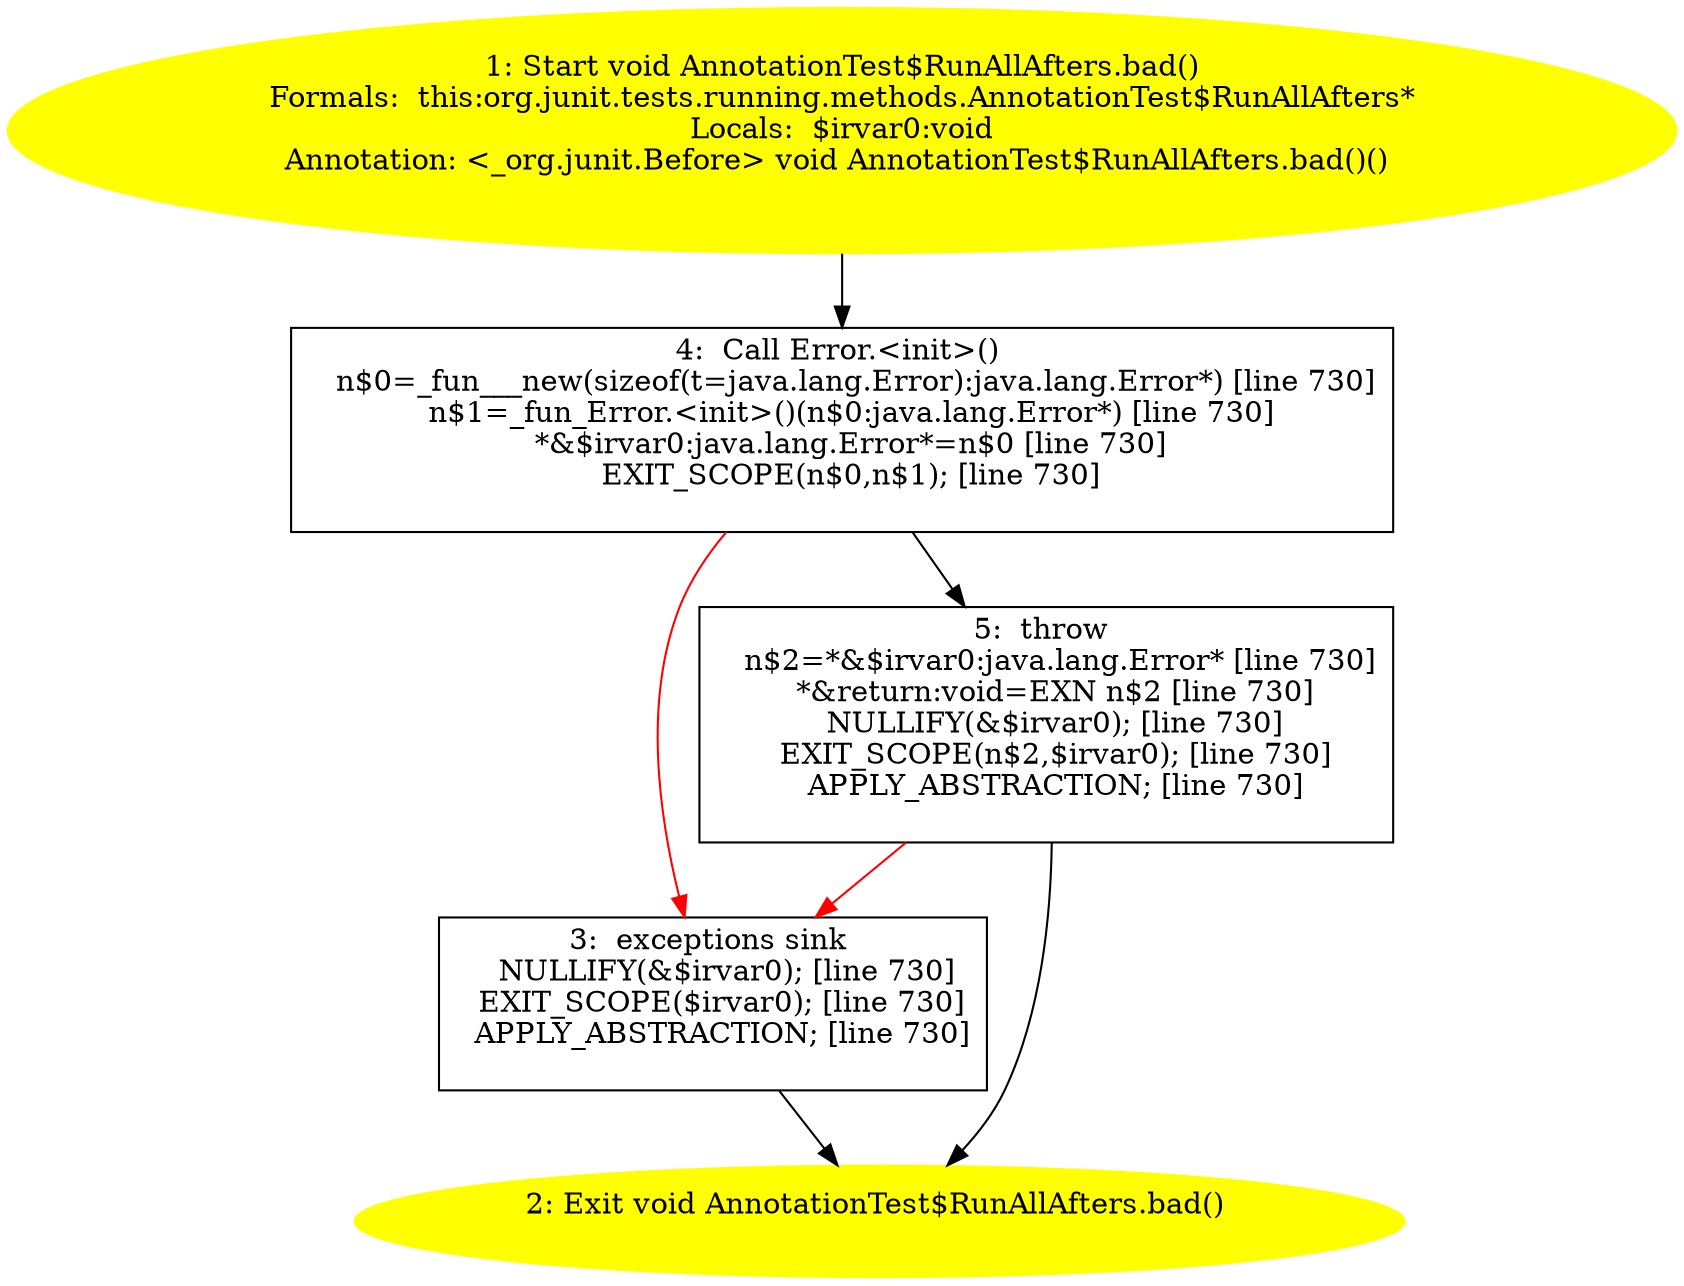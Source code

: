 /* @generated */
digraph cfg {
"org.junit.tests.running.methods.AnnotationTest$RunAllAfters.bad():void.c8c6a41a7386bbad582212be89089e0d_1" [label="1: Start void AnnotationTest$RunAllAfters.bad()\nFormals:  this:org.junit.tests.running.methods.AnnotationTest$RunAllAfters*\nLocals:  $irvar0:void\nAnnotation: <_org.junit.Before> void AnnotationTest$RunAllAfters.bad()() \n  " color=yellow style=filled]
	

	 "org.junit.tests.running.methods.AnnotationTest$RunAllAfters.bad():void.c8c6a41a7386bbad582212be89089e0d_1" -> "org.junit.tests.running.methods.AnnotationTest$RunAllAfters.bad():void.c8c6a41a7386bbad582212be89089e0d_4" ;
"org.junit.tests.running.methods.AnnotationTest$RunAllAfters.bad():void.c8c6a41a7386bbad582212be89089e0d_2" [label="2: Exit void AnnotationTest$RunAllAfters.bad() \n  " color=yellow style=filled]
	

"org.junit.tests.running.methods.AnnotationTest$RunAllAfters.bad():void.c8c6a41a7386bbad582212be89089e0d_3" [label="3:  exceptions sink \n   NULLIFY(&$irvar0); [line 730]\n  EXIT_SCOPE($irvar0); [line 730]\n  APPLY_ABSTRACTION; [line 730]\n " shape="box"]
	

	 "org.junit.tests.running.methods.AnnotationTest$RunAllAfters.bad():void.c8c6a41a7386bbad582212be89089e0d_3" -> "org.junit.tests.running.methods.AnnotationTest$RunAllAfters.bad():void.c8c6a41a7386bbad582212be89089e0d_2" ;
"org.junit.tests.running.methods.AnnotationTest$RunAllAfters.bad():void.c8c6a41a7386bbad582212be89089e0d_4" [label="4:  Call Error.<init>() \n   n$0=_fun___new(sizeof(t=java.lang.Error):java.lang.Error*) [line 730]\n  n$1=_fun_Error.<init>()(n$0:java.lang.Error*) [line 730]\n  *&$irvar0:java.lang.Error*=n$0 [line 730]\n  EXIT_SCOPE(n$0,n$1); [line 730]\n " shape="box"]
	

	 "org.junit.tests.running.methods.AnnotationTest$RunAllAfters.bad():void.c8c6a41a7386bbad582212be89089e0d_4" -> "org.junit.tests.running.methods.AnnotationTest$RunAllAfters.bad():void.c8c6a41a7386bbad582212be89089e0d_5" ;
	 "org.junit.tests.running.methods.AnnotationTest$RunAllAfters.bad():void.c8c6a41a7386bbad582212be89089e0d_4" -> "org.junit.tests.running.methods.AnnotationTest$RunAllAfters.bad():void.c8c6a41a7386bbad582212be89089e0d_3" [color="red" ];
"org.junit.tests.running.methods.AnnotationTest$RunAllAfters.bad():void.c8c6a41a7386bbad582212be89089e0d_5" [label="5:  throw \n   n$2=*&$irvar0:java.lang.Error* [line 730]\n  *&return:void=EXN n$2 [line 730]\n  NULLIFY(&$irvar0); [line 730]\n  EXIT_SCOPE(n$2,$irvar0); [line 730]\n  APPLY_ABSTRACTION; [line 730]\n " shape="box"]
	

	 "org.junit.tests.running.methods.AnnotationTest$RunAllAfters.bad():void.c8c6a41a7386bbad582212be89089e0d_5" -> "org.junit.tests.running.methods.AnnotationTest$RunAllAfters.bad():void.c8c6a41a7386bbad582212be89089e0d_2" ;
	 "org.junit.tests.running.methods.AnnotationTest$RunAllAfters.bad():void.c8c6a41a7386bbad582212be89089e0d_5" -> "org.junit.tests.running.methods.AnnotationTest$RunAllAfters.bad():void.c8c6a41a7386bbad582212be89089e0d_3" [color="red" ];
}

